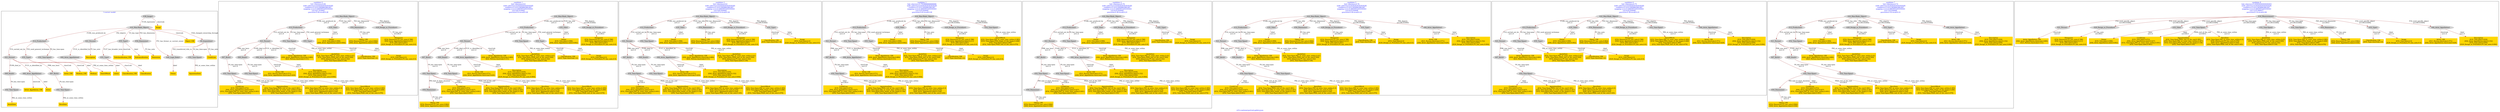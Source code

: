 digraph n0 {
fontcolor="blue"
remincross="true"
label="s23-s-national-portrait-gallery.json"
subgraph cluster_0 {
label="1-correct model"
n2[style="filled",color="white",fillcolor="lightgray",label="E12_Production1"];
n3[style="filled",color="white",fillcolor="lightgray",label="E21_Person1"];
n4[style="filled",color="white",fillcolor="lightgray",label="E55_Type2"];
n5[style="filled",color="white",fillcolor="lightgray",label="E52_Time-Span3"];
n6[style="filled",color="white",fillcolor="lightgray",label="E69_Death1"];
n7[style="filled",color="white",fillcolor="lightgray",label="E82_Actor_Appellation1"];
n8[style="filled",color="white",fillcolor="lightgray",label="E67_Birth1"];
n9[shape="plaintext",style="filled",fillcolor="gold",label="Artist_URI"];
n10[style="filled",color="white",fillcolor="lightgray",label="E21_Person2"];
n11[style="filled",color="white",fillcolor="lightgray",label="E82_Actor_Appellation2"];
n12[shape="plaintext",style="filled",fillcolor="gold",label="Description"];
n13[style="filled",color="white",fillcolor="lightgray",label="E22_Man-Made_Object1"];
n14[style="filled",color="white",fillcolor="lightgray",label="E55_Type3"];
n15[style="filled",color="white",fillcolor="lightgray",label="E54_Dimension1"];
n16[style="filled",color="white",fillcolor="lightgray",label="E40_Legal_Body1"];
n17[shape="plaintext",style="filled",fillcolor="gold",label="Object_URI"];
n18[style="filled",color="white",fillcolor="lightgray",label="E38_Image1"];
n19[shape="plaintext",style="filled",fillcolor="gold",label="Image"];
n20[shape="plaintext",style="filled",fillcolor="gold",label="Owner"];
n21[style="filled",color="white",fillcolor="lightgray",label="E52_Time-Span1"];
n22[shape="plaintext",style="filled",fillcolor="gold",label="BornDate"];
n23[style="filled",color="white",fillcolor="lightgray",label="E52_Time-Span2"];
n24[shape="plaintext",style="filled",fillcolor="gold",label="deathDate"];
n25[shape="plaintext",style="filled",fillcolor="gold",label="DateOfWork"];
n26[style="filled",color="white",fillcolor="lightgray",label="E52_Time-Span4"];
n27[shape="plaintext",style="filled",fillcolor="gold",label="AquisitionDate"];
n28[shape="plaintext",style="filled",fillcolor="gold",label="Dimension"];
n29[style="filled",color="white",fillcolor="lightgray",label="E55_Type1"];
n30[shape="plaintext",style="filled",fillcolor="gold",label="Classification_URI"];
n31[shape="plaintext",style="filled",fillcolor="gold",label="Classification"];
n32[shape="plaintext",style="filled",fillcolor="gold",label="Medium_URI"];
n33[shape="plaintext",style="filled",fillcolor="gold",label="Medium"];
n34[shape="plaintext",style="filled",fillcolor="gold",label="Subclassification_URI"];
n35[shape="plaintext",style="filled",fillcolor="gold",label="Subclassification"];
n36[shape="plaintext",style="filled",fillcolor="gold",label="Artist_Appellation_URI"];
n37[shape="plaintext",style="filled",fillcolor="gold",label="Artist"];
n38[shape="plaintext",style="filled",fillcolor="gold",label="values"];
n39[style="filled",color="white",fillcolor="lightgray",label="E8_Acquisition1"];
n40[shape="plaintext",style="filled",fillcolor="gold",label="CreditLine"];
}
subgraph cluster_1 {
label="candidate 0\nlink coherence:0.84\nnode coherence:0.8181818181818182\nconfidence:0.43315858963981907\nmapping score:0.4683955205559303\ncost:421.010002\n-precision:0.44-recall:0.28"
n42[style="filled",color="white",fillcolor="lightgray",label="E12_Production1"];
n43[style="filled",color="white",fillcolor="lightgray",label="E21_Person1"];
n44[style="filled",color="white",fillcolor="lightgray",label="E52_Time-Span2"];
n45[style="filled",color="white",fillcolor="lightgray",label="E55_Type1"];
n46[style="filled",color="white",fillcolor="lightgray",label="E67_Birth1"];
n47[style="filled",color="white",fillcolor="lightgray",label="E69_Death1"];
n48[style="filled",color="white",fillcolor="lightgray",label="E82_Actor_Appellation1"];
n49[style="filled",color="white",fillcolor="lightgray",label="E22_Man-Made_Object1"];
n50[style="filled",color="white",fillcolor="lightgray",label="E35_Title1"];
n51[style="filled",color="white",fillcolor="lightgray",label="E54_Dimension1"];
n52[style="filled",color="white",fillcolor="lightgray",label="E52_Time-Span1"];
n53[style="filled",color="white",fillcolor="lightgray",label="E52_Time-Span3"];
n54[style="filled",color="white",fillcolor="lightgray",label="E29_Design_or_Procedure1"];
n55[shape="plaintext",style="filled",fillcolor="gold",label="CreditLine\n[E35_Title,label,0.972]\n[E82_Actor_Appellation,label,0.027]\n[E52_Time-Span,P82_at_some_time_within,0.001]\n[E52_Time-Span,label,0.001]"];
n56[shape="plaintext",style="filled",fillcolor="gold",label="deathDate\n[E52_Time-Span,P82_at_some_time_within,0.41]\n[E52_Time-Span,P82b_end_of_the_end,0.309]\n[E54_Dimension,P3_has_note,0.142]\n[E52_Time-Span,label,0.139]"];
n57[shape="plaintext",style="filled",fillcolor="gold",label="Object_URI\n[E54_Dimension,P3_has_note,0.964]\n[E82_Actor_Appellation,label,0.036]"];
n58[shape="plaintext",style="filled",fillcolor="gold",label="Classification_URI\n[E55_Type,classLink,1.0]"];
n59[shape="plaintext",style="filled",fillcolor="gold",label="Artist_URI\n[E21_Person,classLink,0.571]\n[E82_Actor_Appellation,classLink,0.429]"];
n60[shape="plaintext",style="filled",fillcolor="gold",label="Image\n[E55_Type,label,0.5]\n[E29_Design_or_Procedure,P3_has_note,0.5]"];
n61[shape="plaintext",style="filled",fillcolor="gold",label="AquisitionDate\n[E52_Time-Span,P82b_end_of_the_end,0.381]\n[E52_Time-Span,P82_at_some_time_within,0.347]\n[E52_Time-Span,P82a_begin_of_the_begin,0.136]\n[E52_Time-Span,label,0.135]"];
n62[shape="plaintext",style="filled",fillcolor="gold",label="Owner\n[E35_Title,label,0.998]\n[E82_Actor_Appellation,label,0.002]"];
n63[shape="plaintext",style="filled",fillcolor="gold",label="Description\n[E35_Title,label,0.839]\n[E82_Actor_Appellation,label,0.152]\n[E55_Type,label,0.004]\n[E29_Design_or_Procedure,P3_has_note,0.004]"];
n64[shape="plaintext",style="filled",fillcolor="gold",label="BornDate\n[E52_Time-Span,P82_at_some_time_within,0.3]\n[E54_Dimension,P3_has_note,0.276]\n[E82_Actor_Appellation,label,0.259]\n[E52_Time-Span,P82b_end_of_the_end,0.165]"];
n65[shape="plaintext",style="filled",fillcolor="gold",label="DateOfWork\n[E52_Time-Span,P82_at_some_time_within,0.385]\n[E52_Time-Span,P82a_begin_of_the_begin,0.268]\n[E52_Time-Span,label,0.268]\n[E52_Time-Span,P82b_end_of_the_end,0.079]"];
n66[shape="plaintext",style="filled",fillcolor="gold",label="Artist_Appellation_URI\n[E82_Actor_Appellation,classLink,0.889]\n[E21_Person,classLink,0.111]"];
n67[shape="plaintext",style="filled",fillcolor="gold",label="Dimension\n[E54_Dimension,P3_has_note,0.788]\n[E82_Actor_Appellation,label,0.211]\n[E35_Title,label,0.001]\n[E29_Design_or_Procedure,P3_has_note,0.0]"];
}
subgraph cluster_2 {
label="candidate 1\nlink coherence:0.8\nnode coherence:0.8181818181818182\nconfidence:0.43315858963981907\nmapping score:0.4683955205559303\ncost:520.010002\n-precision:0.4-recall:0.26"
n69[style="filled",color="white",fillcolor="lightgray",label="E12_Production1"];
n70[style="filled",color="white",fillcolor="lightgray",label="E21_Person1"];
n71[style="filled",color="white",fillcolor="lightgray",label="E52_Time-Span2"];
n72[style="filled",color="white",fillcolor="lightgray",label="E55_Type1"];
n73[style="filled",color="white",fillcolor="lightgray",label="E67_Birth1"];
n74[style="filled",color="white",fillcolor="lightgray",label="E69_Death1"];
n75[style="filled",color="white",fillcolor="lightgray",label="E82_Actor_Appellation1"];
n76[style="filled",color="white",fillcolor="lightgray",label="E22_Man-Made_Object1"];
n77[style="filled",color="white",fillcolor="lightgray",label="E35_Title1"];
n78[style="filled",color="white",fillcolor="lightgray",label="E52_Time-Span1"];
n79[style="filled",color="white",fillcolor="lightgray",label="E52_Time-Span3"];
n80[style="filled",color="white",fillcolor="lightgray",label="E29_Design_or_Procedure1"];
n81[style="filled",color="white",fillcolor="lightgray",label="E54_Dimension1"];
n82[shape="plaintext",style="filled",fillcolor="gold",label="CreditLine\n[E35_Title,label,0.972]\n[E82_Actor_Appellation,label,0.027]\n[E52_Time-Span,P82_at_some_time_within,0.001]\n[E52_Time-Span,label,0.001]"];
n83[shape="plaintext",style="filled",fillcolor="gold",label="deathDate\n[E52_Time-Span,P82_at_some_time_within,0.41]\n[E52_Time-Span,P82b_end_of_the_end,0.309]\n[E54_Dimension,P3_has_note,0.142]\n[E52_Time-Span,label,0.139]"];
n84[shape="plaintext",style="filled",fillcolor="gold",label="Object_URI\n[E54_Dimension,P3_has_note,0.964]\n[E82_Actor_Appellation,label,0.036]"];
n85[shape="plaintext",style="filled",fillcolor="gold",label="Classification_URI\n[E55_Type,classLink,1.0]"];
n86[shape="plaintext",style="filled",fillcolor="gold",label="Artist_URI\n[E21_Person,classLink,0.571]\n[E82_Actor_Appellation,classLink,0.429]"];
n87[shape="plaintext",style="filled",fillcolor="gold",label="Image\n[E55_Type,label,0.5]\n[E29_Design_or_Procedure,P3_has_note,0.5]"];
n88[shape="plaintext",style="filled",fillcolor="gold",label="AquisitionDate\n[E52_Time-Span,P82b_end_of_the_end,0.381]\n[E52_Time-Span,P82_at_some_time_within,0.347]\n[E52_Time-Span,P82a_begin_of_the_begin,0.136]\n[E52_Time-Span,label,0.135]"];
n89[shape="plaintext",style="filled",fillcolor="gold",label="Owner\n[E35_Title,label,0.998]\n[E82_Actor_Appellation,label,0.002]"];
n90[shape="plaintext",style="filled",fillcolor="gold",label="Description\n[E35_Title,label,0.839]\n[E82_Actor_Appellation,label,0.152]\n[E55_Type,label,0.004]\n[E29_Design_or_Procedure,P3_has_note,0.004]"];
n91[shape="plaintext",style="filled",fillcolor="gold",label="BornDate\n[E52_Time-Span,P82_at_some_time_within,0.3]\n[E54_Dimension,P3_has_note,0.276]\n[E82_Actor_Appellation,label,0.259]\n[E52_Time-Span,P82b_end_of_the_end,0.165]"];
n92[shape="plaintext",style="filled",fillcolor="gold",label="DateOfWork\n[E52_Time-Span,P82_at_some_time_within,0.385]\n[E52_Time-Span,P82a_begin_of_the_begin,0.268]\n[E52_Time-Span,label,0.268]\n[E52_Time-Span,P82b_end_of_the_end,0.079]"];
n93[shape="plaintext",style="filled",fillcolor="gold",label="Artist_Appellation_URI\n[E82_Actor_Appellation,classLink,0.889]\n[E21_Person,classLink,0.111]"];
n94[shape="plaintext",style="filled",fillcolor="gold",label="Dimension\n[E54_Dimension,P3_has_note,0.788]\n[E82_Actor_Appellation,label,0.211]\n[E35_Title,label,0.001]\n[E29_Design_or_Procedure,P3_has_note,0.0]"];
}
subgraph cluster_3 {
label="candidate 2\nlink coherence:0.8\nnode coherence:0.8181818181818182\nconfidence:0.43315858963981907\nmapping score:0.4683955205559303\ncost:520.020004\n-precision:0.4-recall:0.26"
n96[style="filled",color="white",fillcolor="lightgray",label="E12_Production1"];
n97[style="filled",color="white",fillcolor="lightgray",label="E21_Person1"];
n98[style="filled",color="white",fillcolor="lightgray",label="E52_Time-Span2"];
n99[style="filled",color="white",fillcolor="lightgray",label="E67_Birth1"];
n100[style="filled",color="white",fillcolor="lightgray",label="E69_Death1"];
n101[style="filled",color="white",fillcolor="lightgray",label="E82_Actor_Appellation1"];
n102[style="filled",color="white",fillcolor="lightgray",label="E22_Man-Made_Object1"];
n103[style="filled",color="white",fillcolor="lightgray",label="E35_Title1"];
n104[style="filled",color="white",fillcolor="lightgray",label="E54_Dimension1"];
n105[style="filled",color="white",fillcolor="lightgray",label="E52_Time-Span1"];
n106[style="filled",color="white",fillcolor="lightgray",label="E52_Time-Span3"];
n107[style="filled",color="white",fillcolor="lightgray",label="E29_Design_or_Procedure1"];
n108[style="filled",color="white",fillcolor="lightgray",label="E55_Type1"];
n109[shape="plaintext",style="filled",fillcolor="gold",label="CreditLine\n[E35_Title,label,0.972]\n[E82_Actor_Appellation,label,0.027]\n[E52_Time-Span,P82_at_some_time_within,0.001]\n[E52_Time-Span,label,0.001]"];
n110[shape="plaintext",style="filled",fillcolor="gold",label="deathDate\n[E52_Time-Span,P82_at_some_time_within,0.41]\n[E52_Time-Span,P82b_end_of_the_end,0.309]\n[E54_Dimension,P3_has_note,0.142]\n[E52_Time-Span,label,0.139]"];
n111[shape="plaintext",style="filled",fillcolor="gold",label="Object_URI\n[E54_Dimension,P3_has_note,0.964]\n[E82_Actor_Appellation,label,0.036]"];
n112[shape="plaintext",style="filled",fillcolor="gold",label="Classification_URI\n[E55_Type,classLink,1.0]"];
n113[shape="plaintext",style="filled",fillcolor="gold",label="Artist_URI\n[E21_Person,classLink,0.571]\n[E82_Actor_Appellation,classLink,0.429]"];
n114[shape="plaintext",style="filled",fillcolor="gold",label="Image\n[E55_Type,label,0.5]\n[E29_Design_or_Procedure,P3_has_note,0.5]"];
n115[shape="plaintext",style="filled",fillcolor="gold",label="AquisitionDate\n[E52_Time-Span,P82b_end_of_the_end,0.381]\n[E52_Time-Span,P82_at_some_time_within,0.347]\n[E52_Time-Span,P82a_begin_of_the_begin,0.136]\n[E52_Time-Span,label,0.135]"];
n116[shape="plaintext",style="filled",fillcolor="gold",label="Owner\n[E35_Title,label,0.998]\n[E82_Actor_Appellation,label,0.002]"];
n117[shape="plaintext",style="filled",fillcolor="gold",label="Description\n[E35_Title,label,0.839]\n[E82_Actor_Appellation,label,0.152]\n[E55_Type,label,0.004]\n[E29_Design_or_Procedure,P3_has_note,0.004]"];
n118[shape="plaintext",style="filled",fillcolor="gold",label="BornDate\n[E52_Time-Span,P82_at_some_time_within,0.3]\n[E54_Dimension,P3_has_note,0.276]\n[E82_Actor_Appellation,label,0.259]\n[E52_Time-Span,P82b_end_of_the_end,0.165]"];
n119[shape="plaintext",style="filled",fillcolor="gold",label="DateOfWork\n[E52_Time-Span,P82_at_some_time_within,0.385]\n[E52_Time-Span,P82a_begin_of_the_begin,0.268]\n[E52_Time-Span,label,0.268]\n[E52_Time-Span,P82b_end_of_the_end,0.079]"];
n120[shape="plaintext",style="filled",fillcolor="gold",label="Artist_Appellation_URI\n[E82_Actor_Appellation,classLink,0.889]\n[E21_Person,classLink,0.111]"];
n121[shape="plaintext",style="filled",fillcolor="gold",label="Dimension\n[E54_Dimension,P3_has_note,0.788]\n[E82_Actor_Appellation,label,0.211]\n[E35_Title,label,0.001]\n[E29_Design_or_Procedure,P3_has_note,0.0]"];
}
subgraph cluster_4 {
label="candidate 3\nlink coherence:0.7916666666666666\nnode coherence:0.8181818181818182\nconfidence:0.43315858963981907\nmapping score:0.4683955205559303\ncost:519.020004\n-precision:0.42-recall:0.26"
n123[style="filled",color="white",fillcolor="lightgray",label="E12_Production1"];
n124[style="filled",color="white",fillcolor="lightgray",label="E21_Person1"];
n125[style="filled",color="white",fillcolor="lightgray",label="E52_Time-Span2"];
n126[style="filled",color="white",fillcolor="lightgray",label="E55_Type1"];
n127[style="filled",color="white",fillcolor="lightgray",label="E67_Birth1"];
n128[style="filled",color="white",fillcolor="lightgray",label="E82_Actor_Appellation1"];
n129[style="filled",color="white",fillcolor="lightgray",label="E22_Man-Made_Object1"];
n130[style="filled",color="white",fillcolor="lightgray",label="E35_Title1"];
n131[style="filled",color="white",fillcolor="lightgray",label="E54_Dimension1"];
n132[style="filled",color="white",fillcolor="lightgray",label="E52_Time-Span1"];
n133[style="filled",color="white",fillcolor="lightgray",label="E29_Design_or_Procedure1"];
n134[style="filled",color="white",fillcolor="lightgray",label="E52_Time-Span3"];
n135[shape="plaintext",style="filled",fillcolor="gold",label="CreditLine\n[E35_Title,label,0.972]\n[E82_Actor_Appellation,label,0.027]\n[E52_Time-Span,P82_at_some_time_within,0.001]\n[E52_Time-Span,label,0.001]"];
n136[shape="plaintext",style="filled",fillcolor="gold",label="deathDate\n[E52_Time-Span,P82_at_some_time_within,0.41]\n[E52_Time-Span,P82b_end_of_the_end,0.309]\n[E54_Dimension,P3_has_note,0.142]\n[E52_Time-Span,label,0.139]"];
n137[shape="plaintext",style="filled",fillcolor="gold",label="Object_URI\n[E54_Dimension,P3_has_note,0.964]\n[E82_Actor_Appellation,label,0.036]"];
n138[shape="plaintext",style="filled",fillcolor="gold",label="Classification_URI\n[E55_Type,classLink,1.0]"];
n139[shape="plaintext",style="filled",fillcolor="gold",label="Artist_URI\n[E21_Person,classLink,0.571]\n[E82_Actor_Appellation,classLink,0.429]"];
n140[shape="plaintext",style="filled",fillcolor="gold",label="Image\n[E55_Type,label,0.5]\n[E29_Design_or_Procedure,P3_has_note,0.5]"];
n141[shape="plaintext",style="filled",fillcolor="gold",label="AquisitionDate\n[E52_Time-Span,P82b_end_of_the_end,0.381]\n[E52_Time-Span,P82_at_some_time_within,0.347]\n[E52_Time-Span,P82a_begin_of_the_begin,0.136]\n[E52_Time-Span,label,0.135]"];
n142[shape="plaintext",style="filled",fillcolor="gold",label="Owner\n[E35_Title,label,0.998]\n[E82_Actor_Appellation,label,0.002]"];
n143[shape="plaintext",style="filled",fillcolor="gold",label="Description\n[E35_Title,label,0.839]\n[E82_Actor_Appellation,label,0.152]\n[E55_Type,label,0.004]\n[E29_Design_or_Procedure,P3_has_note,0.004]"];
n144[shape="plaintext",style="filled",fillcolor="gold",label="BornDate\n[E52_Time-Span,P82_at_some_time_within,0.3]\n[E54_Dimension,P3_has_note,0.276]\n[E82_Actor_Appellation,label,0.259]\n[E52_Time-Span,P82b_end_of_the_end,0.165]"];
n145[shape="plaintext",style="filled",fillcolor="gold",label="DateOfWork\n[E52_Time-Span,P82_at_some_time_within,0.385]\n[E52_Time-Span,P82a_begin_of_the_begin,0.268]\n[E52_Time-Span,label,0.268]\n[E52_Time-Span,P82b_end_of_the_end,0.079]"];
n146[shape="plaintext",style="filled",fillcolor="gold",label="Artist_Appellation_URI\n[E82_Actor_Appellation,classLink,0.889]\n[E21_Person,classLink,0.111]"];
n147[shape="plaintext",style="filled",fillcolor="gold",label="Dimension\n[E54_Dimension,P3_has_note,0.788]\n[E82_Actor_Appellation,label,0.211]\n[E35_Title,label,0.001]\n[E29_Design_or_Procedure,P3_has_note,0.0]"];
}
subgraph cluster_5 {
label="candidate 4\nlink coherence:0.76\nnode coherence:0.8181818181818182\nconfidence:0.43315858963981907\nmapping score:0.4683955205559303\ncost:619.020004\n-precision:0.36-recall:0.23"
n149[style="filled",color="white",fillcolor="lightgray",label="E12_Production1"];
n150[style="filled",color="white",fillcolor="lightgray",label="E21_Person1"];
n151[style="filled",color="white",fillcolor="lightgray",label="E52_Time-Span2"];
n152[style="filled",color="white",fillcolor="lightgray",label="E67_Birth1"];
n153[style="filled",color="white",fillcolor="lightgray",label="E69_Death1"];
n154[style="filled",color="white",fillcolor="lightgray",label="E82_Actor_Appellation1"];
n155[style="filled",color="white",fillcolor="lightgray",label="E22_Man-Made_Object1"];
n156[style="filled",color="white",fillcolor="lightgray",label="E35_Title1"];
n157[style="filled",color="white",fillcolor="lightgray",label="E52_Time-Span1"];
n158[style="filled",color="white",fillcolor="lightgray",label="E52_Time-Span3"];
n159[style="filled",color="white",fillcolor="lightgray",label="E29_Design_or_Procedure1"];
n160[style="filled",color="white",fillcolor="lightgray",label="E55_Type1"];
n161[style="filled",color="white",fillcolor="lightgray",label="E54_Dimension1"];
n162[shape="plaintext",style="filled",fillcolor="gold",label="CreditLine\n[E35_Title,label,0.972]\n[E82_Actor_Appellation,label,0.027]\n[E52_Time-Span,P82_at_some_time_within,0.001]\n[E52_Time-Span,label,0.001]"];
n163[shape="plaintext",style="filled",fillcolor="gold",label="deathDate\n[E52_Time-Span,P82_at_some_time_within,0.41]\n[E52_Time-Span,P82b_end_of_the_end,0.309]\n[E54_Dimension,P3_has_note,0.142]\n[E52_Time-Span,label,0.139]"];
n164[shape="plaintext",style="filled",fillcolor="gold",label="Object_URI\n[E54_Dimension,P3_has_note,0.964]\n[E82_Actor_Appellation,label,0.036]"];
n165[shape="plaintext",style="filled",fillcolor="gold",label="Classification_URI\n[E55_Type,classLink,1.0]"];
n166[shape="plaintext",style="filled",fillcolor="gold",label="Artist_URI\n[E21_Person,classLink,0.571]\n[E82_Actor_Appellation,classLink,0.429]"];
n167[shape="plaintext",style="filled",fillcolor="gold",label="Image\n[E55_Type,label,0.5]\n[E29_Design_or_Procedure,P3_has_note,0.5]"];
n168[shape="plaintext",style="filled",fillcolor="gold",label="AquisitionDate\n[E52_Time-Span,P82b_end_of_the_end,0.381]\n[E52_Time-Span,P82_at_some_time_within,0.347]\n[E52_Time-Span,P82a_begin_of_the_begin,0.136]\n[E52_Time-Span,label,0.135]"];
n169[shape="plaintext",style="filled",fillcolor="gold",label="Owner\n[E35_Title,label,0.998]\n[E82_Actor_Appellation,label,0.002]"];
n170[shape="plaintext",style="filled",fillcolor="gold",label="Description\n[E35_Title,label,0.839]\n[E82_Actor_Appellation,label,0.152]\n[E55_Type,label,0.004]\n[E29_Design_or_Procedure,P3_has_note,0.004]"];
n171[shape="plaintext",style="filled",fillcolor="gold",label="BornDate\n[E52_Time-Span,P82_at_some_time_within,0.3]\n[E54_Dimension,P3_has_note,0.276]\n[E82_Actor_Appellation,label,0.259]\n[E52_Time-Span,P82b_end_of_the_end,0.165]"];
n172[shape="plaintext",style="filled",fillcolor="gold",label="DateOfWork\n[E52_Time-Span,P82_at_some_time_within,0.385]\n[E52_Time-Span,P82a_begin_of_the_begin,0.268]\n[E52_Time-Span,label,0.268]\n[E52_Time-Span,P82b_end_of_the_end,0.079]"];
n173[shape="plaintext",style="filled",fillcolor="gold",label="Artist_Appellation_URI\n[E82_Actor_Appellation,classLink,0.889]\n[E21_Person,classLink,0.111]"];
n174[shape="plaintext",style="filled",fillcolor="gold",label="Dimension\n[E54_Dimension,P3_has_note,0.788]\n[E82_Actor_Appellation,label,0.211]\n[E35_Title,label,0.001]\n[E29_Design_or_Procedure,P3_has_note,0.0]"];
}
subgraph cluster_6 {
label="candidate 5\nlink coherence:0.76\nnode coherence:0.8181818181818182\nconfidence:0.43315858963981907\nmapping score:0.4683955205559303\ncost:619.030006\n-precision:0.36-recall:0.23"
n176[style="filled",color="white",fillcolor="lightgray",label="E12_Production1"];
n177[style="filled",color="white",fillcolor="lightgray",label="E21_Person1"];
n178[style="filled",color="white",fillcolor="lightgray",label="E52_Time-Span2"];
n179[style="filled",color="white",fillcolor="lightgray",label="E67_Birth1"];
n180[style="filled",color="white",fillcolor="lightgray",label="E69_Death1"];
n181[style="filled",color="white",fillcolor="lightgray",label="E22_Man-Made_Object1"];
n182[style="filled",color="white",fillcolor="lightgray",label="E35_Title1"];
n183[style="filled",color="white",fillcolor="lightgray",label="E54_Dimension1"];
n184[style="filled",color="white",fillcolor="lightgray",label="E52_Time-Span1"];
n185[style="filled",color="white",fillcolor="lightgray",label="E52_Time-Span3"];
n186[style="filled",color="white",fillcolor="lightgray",label="E29_Design_or_Procedure1"];
n187[style="filled",color="white",fillcolor="lightgray",label="E55_Type1"];
n188[style="filled",color="white",fillcolor="lightgray",label="E82_Actor_Appellation1"];
n189[shape="plaintext",style="filled",fillcolor="gold",label="CreditLine\n[E35_Title,label,0.972]\n[E82_Actor_Appellation,label,0.027]\n[E52_Time-Span,P82_at_some_time_within,0.001]\n[E52_Time-Span,label,0.001]"];
n190[shape="plaintext",style="filled",fillcolor="gold",label="deathDate\n[E52_Time-Span,P82_at_some_time_within,0.41]\n[E52_Time-Span,P82b_end_of_the_end,0.309]\n[E54_Dimension,P3_has_note,0.142]\n[E52_Time-Span,label,0.139]"];
n191[shape="plaintext",style="filled",fillcolor="gold",label="Object_URI\n[E54_Dimension,P3_has_note,0.964]\n[E82_Actor_Appellation,label,0.036]"];
n192[shape="plaintext",style="filled",fillcolor="gold",label="Classification_URI\n[E55_Type,classLink,1.0]"];
n193[shape="plaintext",style="filled",fillcolor="gold",label="Artist_URI\n[E21_Person,classLink,0.571]\n[E82_Actor_Appellation,classLink,0.429]"];
n194[shape="plaintext",style="filled",fillcolor="gold",label="Image\n[E55_Type,label,0.5]\n[E29_Design_or_Procedure,P3_has_note,0.5]"];
n195[shape="plaintext",style="filled",fillcolor="gold",label="AquisitionDate\n[E52_Time-Span,P82b_end_of_the_end,0.381]\n[E52_Time-Span,P82_at_some_time_within,0.347]\n[E52_Time-Span,P82a_begin_of_the_begin,0.136]\n[E52_Time-Span,label,0.135]"];
n196[shape="plaintext",style="filled",fillcolor="gold",label="Owner\n[E35_Title,label,0.998]\n[E82_Actor_Appellation,label,0.002]"];
n197[shape="plaintext",style="filled",fillcolor="gold",label="Description\n[E35_Title,label,0.839]\n[E82_Actor_Appellation,label,0.152]\n[E55_Type,label,0.004]\n[E29_Design_or_Procedure,P3_has_note,0.004]"];
n198[shape="plaintext",style="filled",fillcolor="gold",label="BornDate\n[E52_Time-Span,P82_at_some_time_within,0.3]\n[E54_Dimension,P3_has_note,0.276]\n[E82_Actor_Appellation,label,0.259]\n[E52_Time-Span,P82b_end_of_the_end,0.165]"];
n199[shape="plaintext",style="filled",fillcolor="gold",label="DateOfWork\n[E52_Time-Span,P82_at_some_time_within,0.385]\n[E52_Time-Span,P82a_begin_of_the_begin,0.268]\n[E52_Time-Span,label,0.268]\n[E52_Time-Span,P82b_end_of_the_end,0.079]"];
n200[shape="plaintext",style="filled",fillcolor="gold",label="Artist_Appellation_URI\n[E82_Actor_Appellation,classLink,0.889]\n[E21_Person,classLink,0.111]"];
n201[shape="plaintext",style="filled",fillcolor="gold",label="Dimension\n[E54_Dimension,P3_has_note,0.788]\n[E82_Actor_Appellation,label,0.211]\n[E35_Title,label,0.001]\n[E29_Design_or_Procedure,P3_has_note,0.0]"];
}
subgraph cluster_7 {
label="candidate 6\nlink coherence:0.75\nnode coherence:0.8181818181818182\nconfidence:0.43315858963981907\nmapping score:0.4683955205559303\ncost:618.030006\n-precision:0.38-recall:0.23"
n203[style="filled",color="white",fillcolor="lightgray",label="E12_Production1"];
n204[style="filled",color="white",fillcolor="lightgray",label="E21_Person1"];
n205[style="filled",color="white",fillcolor="lightgray",label="E52_Time-Span2"];
n206[style="filled",color="white",fillcolor="lightgray",label="E55_Type1"];
n207[style="filled",color="white",fillcolor="lightgray",label="E67_Birth1"];
n208[style="filled",color="white",fillcolor="lightgray",label="E22_Man-Made_Object1"];
n209[style="filled",color="white",fillcolor="lightgray",label="E35_Title1"];
n210[style="filled",color="white",fillcolor="lightgray",label="E54_Dimension1"];
n211[style="filled",color="white",fillcolor="lightgray",label="E52_Time-Span1"];
n212[style="filled",color="white",fillcolor="lightgray",label="E29_Design_or_Procedure1"];
n213[style="filled",color="white",fillcolor="lightgray",label="E52_Time-Span3"];
n214[style="filled",color="white",fillcolor="lightgray",label="E82_Actor_Appellation1"];
n215[shape="plaintext",style="filled",fillcolor="gold",label="CreditLine\n[E35_Title,label,0.972]\n[E82_Actor_Appellation,label,0.027]\n[E52_Time-Span,P82_at_some_time_within,0.001]\n[E52_Time-Span,label,0.001]"];
n216[shape="plaintext",style="filled",fillcolor="gold",label="deathDate\n[E52_Time-Span,P82_at_some_time_within,0.41]\n[E52_Time-Span,P82b_end_of_the_end,0.309]\n[E54_Dimension,P3_has_note,0.142]\n[E52_Time-Span,label,0.139]"];
n217[shape="plaintext",style="filled",fillcolor="gold",label="Object_URI\n[E54_Dimension,P3_has_note,0.964]\n[E82_Actor_Appellation,label,0.036]"];
n218[shape="plaintext",style="filled",fillcolor="gold",label="Classification_URI\n[E55_Type,classLink,1.0]"];
n219[shape="plaintext",style="filled",fillcolor="gold",label="Artist_URI\n[E21_Person,classLink,0.571]\n[E82_Actor_Appellation,classLink,0.429]"];
n220[shape="plaintext",style="filled",fillcolor="gold",label="Image\n[E55_Type,label,0.5]\n[E29_Design_or_Procedure,P3_has_note,0.5]"];
n221[shape="plaintext",style="filled",fillcolor="gold",label="AquisitionDate\n[E52_Time-Span,P82b_end_of_the_end,0.381]\n[E52_Time-Span,P82_at_some_time_within,0.347]\n[E52_Time-Span,P82a_begin_of_the_begin,0.136]\n[E52_Time-Span,label,0.135]"];
n222[shape="plaintext",style="filled",fillcolor="gold",label="Owner\n[E35_Title,label,0.998]\n[E82_Actor_Appellation,label,0.002]"];
n223[shape="plaintext",style="filled",fillcolor="gold",label="Description\n[E35_Title,label,0.839]\n[E82_Actor_Appellation,label,0.152]\n[E55_Type,label,0.004]\n[E29_Design_or_Procedure,P3_has_note,0.004]"];
n224[shape="plaintext",style="filled",fillcolor="gold",label="BornDate\n[E52_Time-Span,P82_at_some_time_within,0.3]\n[E54_Dimension,P3_has_note,0.276]\n[E82_Actor_Appellation,label,0.259]\n[E52_Time-Span,P82b_end_of_the_end,0.165]"];
n225[shape="plaintext",style="filled",fillcolor="gold",label="DateOfWork\n[E52_Time-Span,P82_at_some_time_within,0.385]\n[E52_Time-Span,P82a_begin_of_the_begin,0.268]\n[E52_Time-Span,label,0.268]\n[E52_Time-Span,P82b_end_of_the_end,0.079]"];
n226[shape="plaintext",style="filled",fillcolor="gold",label="Artist_Appellation_URI\n[E82_Actor_Appellation,classLink,0.889]\n[E21_Person,classLink,0.111]"];
n227[shape="plaintext",style="filled",fillcolor="gold",label="Dimension\n[E54_Dimension,P3_has_note,0.788]\n[E82_Actor_Appellation,label,0.211]\n[E35_Title,label,0.001]\n[E29_Design_or_Procedure,P3_has_note,0.0]"];
}
subgraph cluster_8 {
label="candidate 7\nlink coherence:0.72\nnode coherence:0.8181818181818182\nconfidence:0.43315858963981907\nmapping score:0.4683955205559303\ncost:718.030006\n-precision:0.32-recall:0.21"
n229[style="filled",color="white",fillcolor="lightgray",label="E12_Production1"];
n230[style="filled",color="white",fillcolor="lightgray",label="E21_Person1"];
n231[style="filled",color="white",fillcolor="lightgray",label="E52_Time-Span2"];
n232[style="filled",color="white",fillcolor="lightgray",label="E67_Birth1"];
n233[style="filled",color="white",fillcolor="lightgray",label="E69_Death1"];
n234[style="filled",color="white",fillcolor="lightgray",label="E22_Man-Made_Object1"];
n235[style="filled",color="white",fillcolor="lightgray",label="E35_Title1"];
n236[style="filled",color="white",fillcolor="lightgray",label="E52_Time-Span1"];
n237[style="filled",color="white",fillcolor="lightgray",label="E52_Time-Span3"];
n238[style="filled",color="white",fillcolor="lightgray",label="E29_Design_or_Procedure1"];
n239[style="filled",color="white",fillcolor="lightgray",label="E55_Type1"];
n240[style="filled",color="white",fillcolor="lightgray",label="E82_Actor_Appellation1"];
n241[style="filled",color="white",fillcolor="lightgray",label="E54_Dimension1"];
n242[shape="plaintext",style="filled",fillcolor="gold",label="CreditLine\n[E35_Title,label,0.972]\n[E82_Actor_Appellation,label,0.027]\n[E52_Time-Span,P82_at_some_time_within,0.001]\n[E52_Time-Span,label,0.001]"];
n243[shape="plaintext",style="filled",fillcolor="gold",label="deathDate\n[E52_Time-Span,P82_at_some_time_within,0.41]\n[E52_Time-Span,P82b_end_of_the_end,0.309]\n[E54_Dimension,P3_has_note,0.142]\n[E52_Time-Span,label,0.139]"];
n244[shape="plaintext",style="filled",fillcolor="gold",label="Object_URI\n[E54_Dimension,P3_has_note,0.964]\n[E82_Actor_Appellation,label,0.036]"];
n245[shape="plaintext",style="filled",fillcolor="gold",label="Classification_URI\n[E55_Type,classLink,1.0]"];
n246[shape="plaintext",style="filled",fillcolor="gold",label="Artist_URI\n[E21_Person,classLink,0.571]\n[E82_Actor_Appellation,classLink,0.429]"];
n247[shape="plaintext",style="filled",fillcolor="gold",label="Image\n[E55_Type,label,0.5]\n[E29_Design_or_Procedure,P3_has_note,0.5]"];
n248[shape="plaintext",style="filled",fillcolor="gold",label="AquisitionDate\n[E52_Time-Span,P82b_end_of_the_end,0.381]\n[E52_Time-Span,P82_at_some_time_within,0.347]\n[E52_Time-Span,P82a_begin_of_the_begin,0.136]\n[E52_Time-Span,label,0.135]"];
n249[shape="plaintext",style="filled",fillcolor="gold",label="Owner\n[E35_Title,label,0.998]\n[E82_Actor_Appellation,label,0.002]"];
n250[shape="plaintext",style="filled",fillcolor="gold",label="Description\n[E35_Title,label,0.839]\n[E82_Actor_Appellation,label,0.152]\n[E55_Type,label,0.004]\n[E29_Design_or_Procedure,P3_has_note,0.004]"];
n251[shape="plaintext",style="filled",fillcolor="gold",label="BornDate\n[E52_Time-Span,P82_at_some_time_within,0.3]\n[E54_Dimension,P3_has_note,0.276]\n[E82_Actor_Appellation,label,0.259]\n[E52_Time-Span,P82b_end_of_the_end,0.165]"];
n252[shape="plaintext",style="filled",fillcolor="gold",label="DateOfWork\n[E52_Time-Span,P82_at_some_time_within,0.385]\n[E52_Time-Span,P82a_begin_of_the_begin,0.268]\n[E52_Time-Span,label,0.268]\n[E52_Time-Span,P82b_end_of_the_end,0.079]"];
n253[shape="plaintext",style="filled",fillcolor="gold",label="Artist_Appellation_URI\n[E82_Actor_Appellation,classLink,0.889]\n[E21_Person,classLink,0.111]"];
n254[shape="plaintext",style="filled",fillcolor="gold",label="Dimension\n[E54_Dimension,P3_has_note,0.788]\n[E82_Actor_Appellation,label,0.211]\n[E35_Title,label,0.001]\n[E29_Design_or_Procedure,P3_has_note,0.0]"];
}
subgraph cluster_9 {
label="candidate 8\nlink coherence:0.45454545454545453\nnode coherence:0.8181818181818182\nconfidence:0.43315858963981907\nmapping score:0.4683955205559303\ncost:1210.080017\n-precision:0.14-recall:0.08"
n256[style="filled",color="white",fillcolor="lightgray",label="E16_Measurement1"];
n257[style="filled",color="white",fillcolor="lightgray",label="E21_Person1"];
n258[style="filled",color="white",fillcolor="lightgray",label="E29_Design_or_Procedure1"];
n259[style="filled",color="white",fillcolor="lightgray",label="E35_Title1"];
n260[style="filled",color="white",fillcolor="lightgray",label="E52_Time-Span1"];
n261[style="filled",color="white",fillcolor="lightgray",label="E52_Time-Span2"];
n262[style="filled",color="white",fillcolor="lightgray",label="E52_Time-Span3"];
n263[style="filled",color="white",fillcolor="lightgray",label="E54_Dimension1"];
n264[style="filled",color="white",fillcolor="lightgray",label="E55_Type1"];
n265[style="filled",color="white",fillcolor="lightgray",label="E82_Actor_Appellation1"];
n266[shape="plaintext",style="filled",fillcolor="gold",label="CreditLine\n[E35_Title,label,0.972]\n[E82_Actor_Appellation,label,0.027]\n[E52_Time-Span,P82_at_some_time_within,0.001]\n[E52_Time-Span,label,0.001]"];
n267[shape="plaintext",style="filled",fillcolor="gold",label="deathDate\n[E52_Time-Span,P82_at_some_time_within,0.41]\n[E52_Time-Span,P82b_end_of_the_end,0.309]\n[E54_Dimension,P3_has_note,0.142]\n[E52_Time-Span,label,0.139]"];
n268[shape="plaintext",style="filled",fillcolor="gold",label="Object_URI\n[E54_Dimension,P3_has_note,0.964]\n[E82_Actor_Appellation,label,0.036]"];
n269[shape="plaintext",style="filled",fillcolor="gold",label="Classification_URI\n[E55_Type,classLink,1.0]"];
n270[shape="plaintext",style="filled",fillcolor="gold",label="Artist_URI\n[E21_Person,classLink,0.571]\n[E82_Actor_Appellation,classLink,0.429]"];
n271[shape="plaintext",style="filled",fillcolor="gold",label="Image\n[E55_Type,label,0.5]\n[E29_Design_or_Procedure,P3_has_note,0.5]"];
n272[shape="plaintext",style="filled",fillcolor="gold",label="AquisitionDate\n[E52_Time-Span,P82b_end_of_the_end,0.381]\n[E52_Time-Span,P82_at_some_time_within,0.347]\n[E52_Time-Span,P82a_begin_of_the_begin,0.136]\n[E52_Time-Span,label,0.135]"];
n273[shape="plaintext",style="filled",fillcolor="gold",label="Owner\n[E35_Title,label,0.998]\n[E82_Actor_Appellation,label,0.002]"];
n274[shape="plaintext",style="filled",fillcolor="gold",label="Description\n[E35_Title,label,0.839]\n[E82_Actor_Appellation,label,0.152]\n[E55_Type,label,0.004]\n[E29_Design_or_Procedure,P3_has_note,0.004]"];
n275[shape="plaintext",style="filled",fillcolor="gold",label="BornDate\n[E52_Time-Span,P82_at_some_time_within,0.3]\n[E54_Dimension,P3_has_note,0.276]\n[E82_Actor_Appellation,label,0.259]\n[E52_Time-Span,P82b_end_of_the_end,0.165]"];
n276[shape="plaintext",style="filled",fillcolor="gold",label="DateOfWork\n[E52_Time-Span,P82_at_some_time_within,0.385]\n[E52_Time-Span,P82a_begin_of_the_begin,0.268]\n[E52_Time-Span,label,0.268]\n[E52_Time-Span,P82b_end_of_the_end,0.079]"];
n277[shape="plaintext",style="filled",fillcolor="gold",label="Artist_Appellation_URI\n[E82_Actor_Appellation,classLink,0.889]\n[E21_Person,classLink,0.111]"];
n278[shape="plaintext",style="filled",fillcolor="gold",label="Dimension\n[E54_Dimension,P3_has_note,0.788]\n[E82_Actor_Appellation,label,0.211]\n[E35_Title,label,0.001]\n[E29_Design_or_Procedure,P3_has_note,0.0]"];
}
n2 -> n3[color="brown",fontcolor="black",label="P14_carried_out_by"]
n2 -> n4[color="brown",fontcolor="black",label="P32_used_general_technique"]
n2 -> n5[color="brown",fontcolor="black",label="P4_has_time-span"]
n3 -> n6[color="brown",fontcolor="black",label="P100i_died_in"]
n3 -> n7[color="brown",fontcolor="black",label="P131_is_identified_by"]
n3 -> n8[color="brown",fontcolor="black",label="P98i_was_born"]
n3 -> n9[color="brown",fontcolor="black",label="classLink"]
n10 -> n11[color="brown",fontcolor="black",label="P131_is_identified_by"]
n10 -> n12[color="brown",fontcolor="black",label="P3_has_note"]
n13 -> n2[color="brown",fontcolor="black",label="P108i_was_produced_by"]
n13 -> n14[color="brown",fontcolor="black",label="P2_has_type"]
n13 -> n15[color="brown",fontcolor="black",label="P43_has_dimension"]
n13 -> n16[color="brown",fontcolor="black",label="P51_has_former_or_current_owner"]
n13 -> n10[color="brown",fontcolor="black",label="P62_depicts"]
n13 -> n17[color="brown",fontcolor="black",label="classLink"]
n18 -> n13[color="brown",fontcolor="black",label="P138_represents"]
n18 -> n19[color="brown",fontcolor="black",label="classLink"]
n16 -> n20[color="brown",fontcolor="black",label="label"]
n21 -> n22[color="brown",fontcolor="black",label="P82_at_some_time_within"]
n23 -> n24[color="brown",fontcolor="black",label="P82_at_some_time_within"]
n5 -> n25[color="brown",fontcolor="black",label="P82_at_some_time_within"]
n26 -> n27[color="brown",fontcolor="black",label="P82_at_some_time_within"]
n15 -> n28[color="brown",fontcolor="black",label="P3_has_note"]
n29 -> n30[color="brown",fontcolor="black",label="classLink"]
n29 -> n31[color="brown",fontcolor="black",label="label"]
n4 -> n32[color="brown",fontcolor="black",label="classLink"]
n4 -> n33[color="brown",fontcolor="black",label="label"]
n14 -> n29[color="brown",fontcolor="black",label="P127_has_broader_term"]
n14 -> n34[color="brown",fontcolor="black",label="classLink"]
n14 -> n35[color="brown",fontcolor="black",label="label"]
n8 -> n21[color="brown",fontcolor="black",label="P4_has_time-span"]
n6 -> n23[color="brown",fontcolor="black",label="P4_has_time-span"]
n7 -> n36[color="brown",fontcolor="black",label="classLink"]
n7 -> n37[color="brown",fontcolor="black",label="label"]
n11 -> n38[color="brown",fontcolor="black",label="label"]
n39 -> n16[color="brown",fontcolor="black",label="P22_transferred_title_to"]
n39 -> n40[color="brown",fontcolor="black",label="P3_has_note"]
n39 -> n26[color="brown",fontcolor="black",label="P4_has_time-span"]
n13 -> n39[color="brown",fontcolor="black",label="P24i_changed_ownership_through"]
n42 -> n43[color="brown",fontcolor="black",label="P14_carried_out_by\nw=1.0"]
n42 -> n44[color="brown",fontcolor="black",label="P4_has_time-span\nw=1.0"]
n42 -> n45[color="brown",fontcolor="black",label="P32_used_general_technique\nw=1.0"]
n43 -> n46[color="brown",fontcolor="black",label="P98i_was_born\nw=1.0"]
n43 -> n47[color="brown",fontcolor="black",label="P100i_died_in\nw=1.0"]
n43 -> n48[color="brown",fontcolor="black",label="P131_is_identified_by\nw=1.0"]
n49 -> n42[color="brown",fontcolor="black",label="P108i_was_produced_by\nw=1.0"]
n49 -> n50[color="brown",fontcolor="black",label="P102_has_title\nw=1.0"]
n49 -> n51[color="brown",fontcolor="black",label="P43_has_dimension\nw=1.0"]
n46 -> n52[color="brown",fontcolor="black",label="P4_has_time-span\nw=1.0"]
n47 -> n53[color="brown",fontcolor="black",label="P4_has_time-span\nw=1.0"]
n49 -> n54[color="brown",fontcolor="black",label="P62_depicts\nw=100.010002"]
n52 -> n55[color="brown",fontcolor="black",label="label\nw=100.0"]
n44 -> n56[color="brown",fontcolor="black",label="P82_at_some_time_within\nw=1.0"]
n51 -> n57[color="brown",fontcolor="black",label="P3_has_note\nw=1.0"]
n45 -> n58[color="brown",fontcolor="black",label="classLink\nw=1.0"]
n48 -> n59[color="brown",fontcolor="black",label="classLink\nw=1.0"]
n45 -> n60[color="brown",fontcolor="black",label="label\nw=1.0"]
n52 -> n61[color="brown",fontcolor="black",label="P82b_end_of_the_end\nw=100.0"]
n50 -> n62[color="brown",fontcolor="black",label="label\nw=1.0"]
n48 -> n63[color="brown",fontcolor="black",label="label\nw=1.0"]
n52 -> n64[color="brown",fontcolor="black",label="P82_at_some_time_within\nw=1.0"]
n53 -> n65[color="brown",fontcolor="black",label="P82_at_some_time_within\nw=1.0"]
n43 -> n66[color="brown",fontcolor="black",label="classLink\nw=1.0"]
n54 -> n67[color="brown",fontcolor="black",label="P3_has_note\nw=100.0"]
n69 -> n70[color="brown",fontcolor="black",label="P14_carried_out_by\nw=1.0"]
n69 -> n71[color="brown",fontcolor="black",label="P4_has_time-span\nw=1.0"]
n69 -> n72[color="brown",fontcolor="black",label="P32_used_general_technique\nw=1.0"]
n70 -> n73[color="brown",fontcolor="black",label="P98i_was_born\nw=1.0"]
n70 -> n74[color="brown",fontcolor="black",label="P100i_died_in\nw=1.0"]
n70 -> n75[color="brown",fontcolor="black",label="P131_is_identified_by\nw=1.0"]
n76 -> n69[color="brown",fontcolor="black",label="P108i_was_produced_by\nw=1.0"]
n76 -> n77[color="brown",fontcolor="black",label="P102_has_title\nw=1.0"]
n73 -> n78[color="brown",fontcolor="black",label="P4_has_time-span\nw=1.0"]
n74 -> n79[color="brown",fontcolor="black",label="P4_has_time-span\nw=1.0"]
n76 -> n80[color="brown",fontcolor="black",label="P62_depicts\nw=100.010002"]
n78 -> n81[color="brown",fontcolor="black",label="P83_had_at_least_duration\nw=100.0"]
n78 -> n82[color="brown",fontcolor="black",label="label\nw=100.0"]
n71 -> n83[color="brown",fontcolor="black",label="P82_at_some_time_within\nw=1.0"]
n81 -> n84[color="brown",fontcolor="black",label="P3_has_note\nw=1.0"]
n72 -> n85[color="brown",fontcolor="black",label="classLink\nw=1.0"]
n75 -> n86[color="brown",fontcolor="black",label="classLink\nw=1.0"]
n72 -> n87[color="brown",fontcolor="black",label="label\nw=1.0"]
n78 -> n88[color="brown",fontcolor="black",label="P82b_end_of_the_end\nw=100.0"]
n77 -> n89[color="brown",fontcolor="black",label="label\nw=1.0"]
n75 -> n90[color="brown",fontcolor="black",label="label\nw=1.0"]
n78 -> n91[color="brown",fontcolor="black",label="P82_at_some_time_within\nw=1.0"]
n79 -> n92[color="brown",fontcolor="black",label="P82_at_some_time_within\nw=1.0"]
n70 -> n93[color="brown",fontcolor="black",label="classLink\nw=1.0"]
n80 -> n94[color="brown",fontcolor="black",label="P3_has_note\nw=100.0"]
n96 -> n97[color="brown",fontcolor="black",label="P14_carried_out_by\nw=1.0"]
n96 -> n98[color="brown",fontcolor="black",label="P4_has_time-span\nw=1.0"]
n97 -> n99[color="brown",fontcolor="black",label="P98i_was_born\nw=1.0"]
n97 -> n100[color="brown",fontcolor="black",label="P100i_died_in\nw=1.0"]
n97 -> n101[color="brown",fontcolor="black",label="P131_is_identified_by\nw=1.0"]
n102 -> n96[color="brown",fontcolor="black",label="P108i_was_produced_by\nw=1.0"]
n102 -> n103[color="brown",fontcolor="black",label="P102_has_title\nw=1.0"]
n102 -> n104[color="brown",fontcolor="black",label="P43_has_dimension\nw=1.0"]
n99 -> n105[color="brown",fontcolor="black",label="P4_has_time-span\nw=1.0"]
n100 -> n106[color="brown",fontcolor="black",label="P4_has_time-span\nw=1.0"]
n102 -> n107[color="brown",fontcolor="black",label="P62_depicts\nw=100.010002"]
n102 -> n108[color="brown",fontcolor="black",label="P62_depicts\nw=100.010002"]
n105 -> n109[color="brown",fontcolor="black",label="label\nw=100.0"]
n98 -> n110[color="brown",fontcolor="black",label="P82_at_some_time_within\nw=1.0"]
n104 -> n111[color="brown",fontcolor="black",label="P3_has_note\nw=1.0"]
n108 -> n112[color="brown",fontcolor="black",label="classLink\nw=1.0"]
n101 -> n113[color="brown",fontcolor="black",label="classLink\nw=1.0"]
n108 -> n114[color="brown",fontcolor="black",label="label\nw=1.0"]
n105 -> n115[color="brown",fontcolor="black",label="P82b_end_of_the_end\nw=100.0"]
n103 -> n116[color="brown",fontcolor="black",label="label\nw=1.0"]
n101 -> n117[color="brown",fontcolor="black",label="label\nw=1.0"]
n105 -> n118[color="brown",fontcolor="black",label="P82_at_some_time_within\nw=1.0"]
n106 -> n119[color="brown",fontcolor="black",label="P82_at_some_time_within\nw=1.0"]
n97 -> n120[color="brown",fontcolor="black",label="classLink\nw=1.0"]
n107 -> n121[color="brown",fontcolor="black",label="P3_has_note\nw=100.0"]
n123 -> n124[color="brown",fontcolor="black",label="P14_carried_out_by\nw=1.0"]
n123 -> n125[color="brown",fontcolor="black",label="P4_has_time-span\nw=1.0"]
n123 -> n126[color="brown",fontcolor="black",label="P32_used_general_technique\nw=1.0"]
n124 -> n127[color="brown",fontcolor="black",label="P98i_was_born\nw=1.0"]
n124 -> n128[color="brown",fontcolor="black",label="P131_is_identified_by\nw=1.0"]
n129 -> n123[color="brown",fontcolor="black",label="P108i_was_produced_by\nw=1.0"]
n129 -> n130[color="brown",fontcolor="black",label="P102_has_title\nw=1.0"]
n129 -> n131[color="brown",fontcolor="black",label="P43_has_dimension\nw=1.0"]
n127 -> n132[color="brown",fontcolor="black",label="P4_has_time-span\nw=1.0"]
n129 -> n133[color="brown",fontcolor="black",label="P62_depicts\nw=100.010002"]
n129 -> n134[color="brown",fontcolor="black",label="P62_depicts\nw=100.010002"]
n132 -> n135[color="brown",fontcolor="black",label="label\nw=100.0"]
n125 -> n136[color="brown",fontcolor="black",label="P82_at_some_time_within\nw=1.0"]
n131 -> n137[color="brown",fontcolor="black",label="P3_has_note\nw=1.0"]
n126 -> n138[color="brown",fontcolor="black",label="classLink\nw=1.0"]
n128 -> n139[color="brown",fontcolor="black",label="classLink\nw=1.0"]
n126 -> n140[color="brown",fontcolor="black",label="label\nw=1.0"]
n132 -> n141[color="brown",fontcolor="black",label="P82b_end_of_the_end\nw=100.0"]
n130 -> n142[color="brown",fontcolor="black",label="label\nw=1.0"]
n128 -> n143[color="brown",fontcolor="black",label="label\nw=1.0"]
n132 -> n144[color="brown",fontcolor="black",label="P82_at_some_time_within\nw=1.0"]
n134 -> n145[color="brown",fontcolor="black",label="P82_at_some_time_within\nw=1.0"]
n124 -> n146[color="brown",fontcolor="black",label="classLink\nw=1.0"]
n133 -> n147[color="brown",fontcolor="black",label="P3_has_note\nw=100.0"]
n149 -> n150[color="brown",fontcolor="black",label="P14_carried_out_by\nw=1.0"]
n149 -> n151[color="brown",fontcolor="black",label="P4_has_time-span\nw=1.0"]
n150 -> n152[color="brown",fontcolor="black",label="P98i_was_born\nw=1.0"]
n150 -> n153[color="brown",fontcolor="black",label="P100i_died_in\nw=1.0"]
n150 -> n154[color="brown",fontcolor="black",label="P131_is_identified_by\nw=1.0"]
n155 -> n149[color="brown",fontcolor="black",label="P108i_was_produced_by\nw=1.0"]
n155 -> n156[color="brown",fontcolor="black",label="P102_has_title\nw=1.0"]
n152 -> n157[color="brown",fontcolor="black",label="P4_has_time-span\nw=1.0"]
n153 -> n158[color="brown",fontcolor="black",label="P4_has_time-span\nw=1.0"]
n155 -> n159[color="brown",fontcolor="black",label="P62_depicts\nw=100.010002"]
n155 -> n160[color="brown",fontcolor="black",label="P62_depicts\nw=100.010002"]
n157 -> n161[color="brown",fontcolor="black",label="P83_had_at_least_duration\nw=100.0"]
n157 -> n162[color="brown",fontcolor="black",label="label\nw=100.0"]
n151 -> n163[color="brown",fontcolor="black",label="P82_at_some_time_within\nw=1.0"]
n161 -> n164[color="brown",fontcolor="black",label="P3_has_note\nw=1.0"]
n160 -> n165[color="brown",fontcolor="black",label="classLink\nw=1.0"]
n154 -> n166[color="brown",fontcolor="black",label="classLink\nw=1.0"]
n160 -> n167[color="brown",fontcolor="black",label="label\nw=1.0"]
n157 -> n168[color="brown",fontcolor="black",label="P82b_end_of_the_end\nw=100.0"]
n156 -> n169[color="brown",fontcolor="black",label="label\nw=1.0"]
n154 -> n170[color="brown",fontcolor="black",label="label\nw=1.0"]
n157 -> n171[color="brown",fontcolor="black",label="P82_at_some_time_within\nw=1.0"]
n158 -> n172[color="brown",fontcolor="black",label="P82_at_some_time_within\nw=1.0"]
n150 -> n173[color="brown",fontcolor="black",label="classLink\nw=1.0"]
n159 -> n174[color="brown",fontcolor="black",label="P3_has_note\nw=100.0"]
n176 -> n177[color="brown",fontcolor="black",label="P14_carried_out_by\nw=1.0"]
n176 -> n178[color="brown",fontcolor="black",label="P4_has_time-span\nw=1.0"]
n177 -> n179[color="brown",fontcolor="black",label="P98i_was_born\nw=1.0"]
n177 -> n180[color="brown",fontcolor="black",label="P100i_died_in\nw=1.0"]
n181 -> n176[color="brown",fontcolor="black",label="P108i_was_produced_by\nw=1.0"]
n181 -> n182[color="brown",fontcolor="black",label="P102_has_title\nw=1.0"]
n181 -> n183[color="brown",fontcolor="black",label="P43_has_dimension\nw=1.0"]
n179 -> n184[color="brown",fontcolor="black",label="P4_has_time-span\nw=1.0"]
n180 -> n185[color="brown",fontcolor="black",label="P4_has_time-span\nw=1.0"]
n181 -> n186[color="brown",fontcolor="black",label="P62_depicts\nw=100.010002"]
n181 -> n187[color="brown",fontcolor="black",label="P62_depicts\nw=100.010002"]
n181 -> n188[color="brown",fontcolor="black",label="P62_depicts\nw=100.010002"]
n184 -> n189[color="brown",fontcolor="black",label="label\nw=100.0"]
n178 -> n190[color="brown",fontcolor="black",label="P82_at_some_time_within\nw=1.0"]
n183 -> n191[color="brown",fontcolor="black",label="P3_has_note\nw=1.0"]
n187 -> n192[color="brown",fontcolor="black",label="classLink\nw=1.0"]
n188 -> n193[color="brown",fontcolor="black",label="classLink\nw=1.0"]
n187 -> n194[color="brown",fontcolor="black",label="label\nw=1.0"]
n184 -> n195[color="brown",fontcolor="black",label="P82b_end_of_the_end\nw=100.0"]
n182 -> n196[color="brown",fontcolor="black",label="label\nw=1.0"]
n188 -> n197[color="brown",fontcolor="black",label="label\nw=1.0"]
n184 -> n198[color="brown",fontcolor="black",label="P82_at_some_time_within\nw=1.0"]
n185 -> n199[color="brown",fontcolor="black",label="P82_at_some_time_within\nw=1.0"]
n177 -> n200[color="brown",fontcolor="black",label="classLink\nw=1.0"]
n186 -> n201[color="brown",fontcolor="black",label="P3_has_note\nw=100.0"]
n203 -> n204[color="brown",fontcolor="black",label="P14_carried_out_by\nw=1.0"]
n203 -> n205[color="brown",fontcolor="black",label="P4_has_time-span\nw=1.0"]
n203 -> n206[color="brown",fontcolor="black",label="P32_used_general_technique\nw=1.0"]
n204 -> n207[color="brown",fontcolor="black",label="P98i_was_born\nw=1.0"]
n208 -> n203[color="brown",fontcolor="black",label="P108i_was_produced_by\nw=1.0"]
n208 -> n209[color="brown",fontcolor="black",label="P102_has_title\nw=1.0"]
n208 -> n210[color="brown",fontcolor="black",label="P43_has_dimension\nw=1.0"]
n207 -> n211[color="brown",fontcolor="black",label="P4_has_time-span\nw=1.0"]
n208 -> n212[color="brown",fontcolor="black",label="P62_depicts\nw=100.010002"]
n208 -> n213[color="brown",fontcolor="black",label="P62_depicts\nw=100.010002"]
n208 -> n214[color="brown",fontcolor="black",label="P62_depicts\nw=100.010002"]
n211 -> n215[color="brown",fontcolor="black",label="label\nw=100.0"]
n205 -> n216[color="brown",fontcolor="black",label="P82_at_some_time_within\nw=1.0"]
n210 -> n217[color="brown",fontcolor="black",label="P3_has_note\nw=1.0"]
n206 -> n218[color="brown",fontcolor="black",label="classLink\nw=1.0"]
n214 -> n219[color="brown",fontcolor="black",label="classLink\nw=1.0"]
n206 -> n220[color="brown",fontcolor="black",label="label\nw=1.0"]
n211 -> n221[color="brown",fontcolor="black",label="P82b_end_of_the_end\nw=100.0"]
n209 -> n222[color="brown",fontcolor="black",label="label\nw=1.0"]
n214 -> n223[color="brown",fontcolor="black",label="label\nw=1.0"]
n211 -> n224[color="brown",fontcolor="black",label="P82_at_some_time_within\nw=1.0"]
n213 -> n225[color="brown",fontcolor="black",label="P82_at_some_time_within\nw=1.0"]
n204 -> n226[color="brown",fontcolor="black",label="classLink\nw=1.0"]
n212 -> n227[color="brown",fontcolor="black",label="P3_has_note\nw=100.0"]
n229 -> n230[color="brown",fontcolor="black",label="P14_carried_out_by\nw=1.0"]
n229 -> n231[color="brown",fontcolor="black",label="P4_has_time-span\nw=1.0"]
n230 -> n232[color="brown",fontcolor="black",label="P98i_was_born\nw=1.0"]
n230 -> n233[color="brown",fontcolor="black",label="P100i_died_in\nw=1.0"]
n234 -> n229[color="brown",fontcolor="black",label="P108i_was_produced_by\nw=1.0"]
n234 -> n235[color="brown",fontcolor="black",label="P102_has_title\nw=1.0"]
n232 -> n236[color="brown",fontcolor="black",label="P4_has_time-span\nw=1.0"]
n233 -> n237[color="brown",fontcolor="black",label="P4_has_time-span\nw=1.0"]
n234 -> n238[color="brown",fontcolor="black",label="P62_depicts\nw=100.010002"]
n234 -> n239[color="brown",fontcolor="black",label="P62_depicts\nw=100.010002"]
n234 -> n240[color="brown",fontcolor="black",label="P62_depicts\nw=100.010002"]
n236 -> n241[color="brown",fontcolor="black",label="P83_had_at_least_duration\nw=100.0"]
n236 -> n242[color="brown",fontcolor="black",label="label\nw=100.0"]
n231 -> n243[color="brown",fontcolor="black",label="P82_at_some_time_within\nw=1.0"]
n241 -> n244[color="brown",fontcolor="black",label="P3_has_note\nw=1.0"]
n239 -> n245[color="brown",fontcolor="black",label="classLink\nw=1.0"]
n240 -> n246[color="brown",fontcolor="black",label="classLink\nw=1.0"]
n239 -> n247[color="brown",fontcolor="black",label="label\nw=1.0"]
n236 -> n248[color="brown",fontcolor="black",label="P82b_end_of_the_end\nw=100.0"]
n235 -> n249[color="brown",fontcolor="black",label="label\nw=1.0"]
n240 -> n250[color="brown",fontcolor="black",label="label\nw=1.0"]
n236 -> n251[color="brown",fontcolor="black",label="P82_at_some_time_within\nw=1.0"]
n237 -> n252[color="brown",fontcolor="black",label="P82_at_some_time_within\nw=1.0"]
n230 -> n253[color="brown",fontcolor="black",label="classLink\nw=1.0"]
n238 -> n254[color="brown",fontcolor="black",label="P3_has_note\nw=100.0"]
n256 -> n257[color="brown",fontcolor="black",label="P16_used_specific_object\nw=100.010002"]
n256 -> n258[color="brown",fontcolor="black",label="P16_used_specific_object\nw=100.010002"]
n256 -> n259[color="brown",fontcolor="black",label="P16_used_specific_object\nw=100.010002"]
n256 -> n260[color="brown",fontcolor="black",label="P4_has_time-span\nw=100.010002"]
n256 -> n261[color="brown",fontcolor="black",label="P4_has_time-span\nw=100.010002"]
n256 -> n262[color="brown",fontcolor="black",label="P4_has_time-span\nw=100.010002"]
n256 -> n263[color="brown",fontcolor="black",label="P40_observed_dimension\nw=100.0"]
n256 -> n264[color="brown",fontcolor="black",label="P16_used_specific_object\nw=100.010002"]
n256 -> n265[color="brown",fontcolor="black",label="P16_used_specific_object\nw=100.010002"]
n260 -> n266[color="brown",fontcolor="black",label="label\nw=100.0"]
n261 -> n267[color="brown",fontcolor="black",label="P82_at_some_time_within\nw=1.0"]
n263 -> n268[color="brown",fontcolor="black",label="P3_has_note\nw=1.0"]
n264 -> n269[color="brown",fontcolor="black",label="classLink\nw=1.0"]
n265 -> n270[color="brown",fontcolor="black",label="classLink\nw=1.0"]
n264 -> n271[color="brown",fontcolor="black",label="label\nw=1.0"]
n260 -> n272[color="brown",fontcolor="black",label="P82b_end_of_the_end\nw=100.0"]
n259 -> n273[color="brown",fontcolor="black",label="label\nw=1.0"]
n265 -> n274[color="brown",fontcolor="black",label="label\nw=1.0"]
n260 -> n275[color="brown",fontcolor="black",label="P82_at_some_time_within\nw=1.0"]
n262 -> n276[color="brown",fontcolor="black",label="P82_at_some_time_within\nw=1.0"]
n257 -> n277[color="brown",fontcolor="black",label="classLink\nw=1.0"]
n258 -> n278[color="brown",fontcolor="black",label="P3_has_note\nw=100.0"]
}

